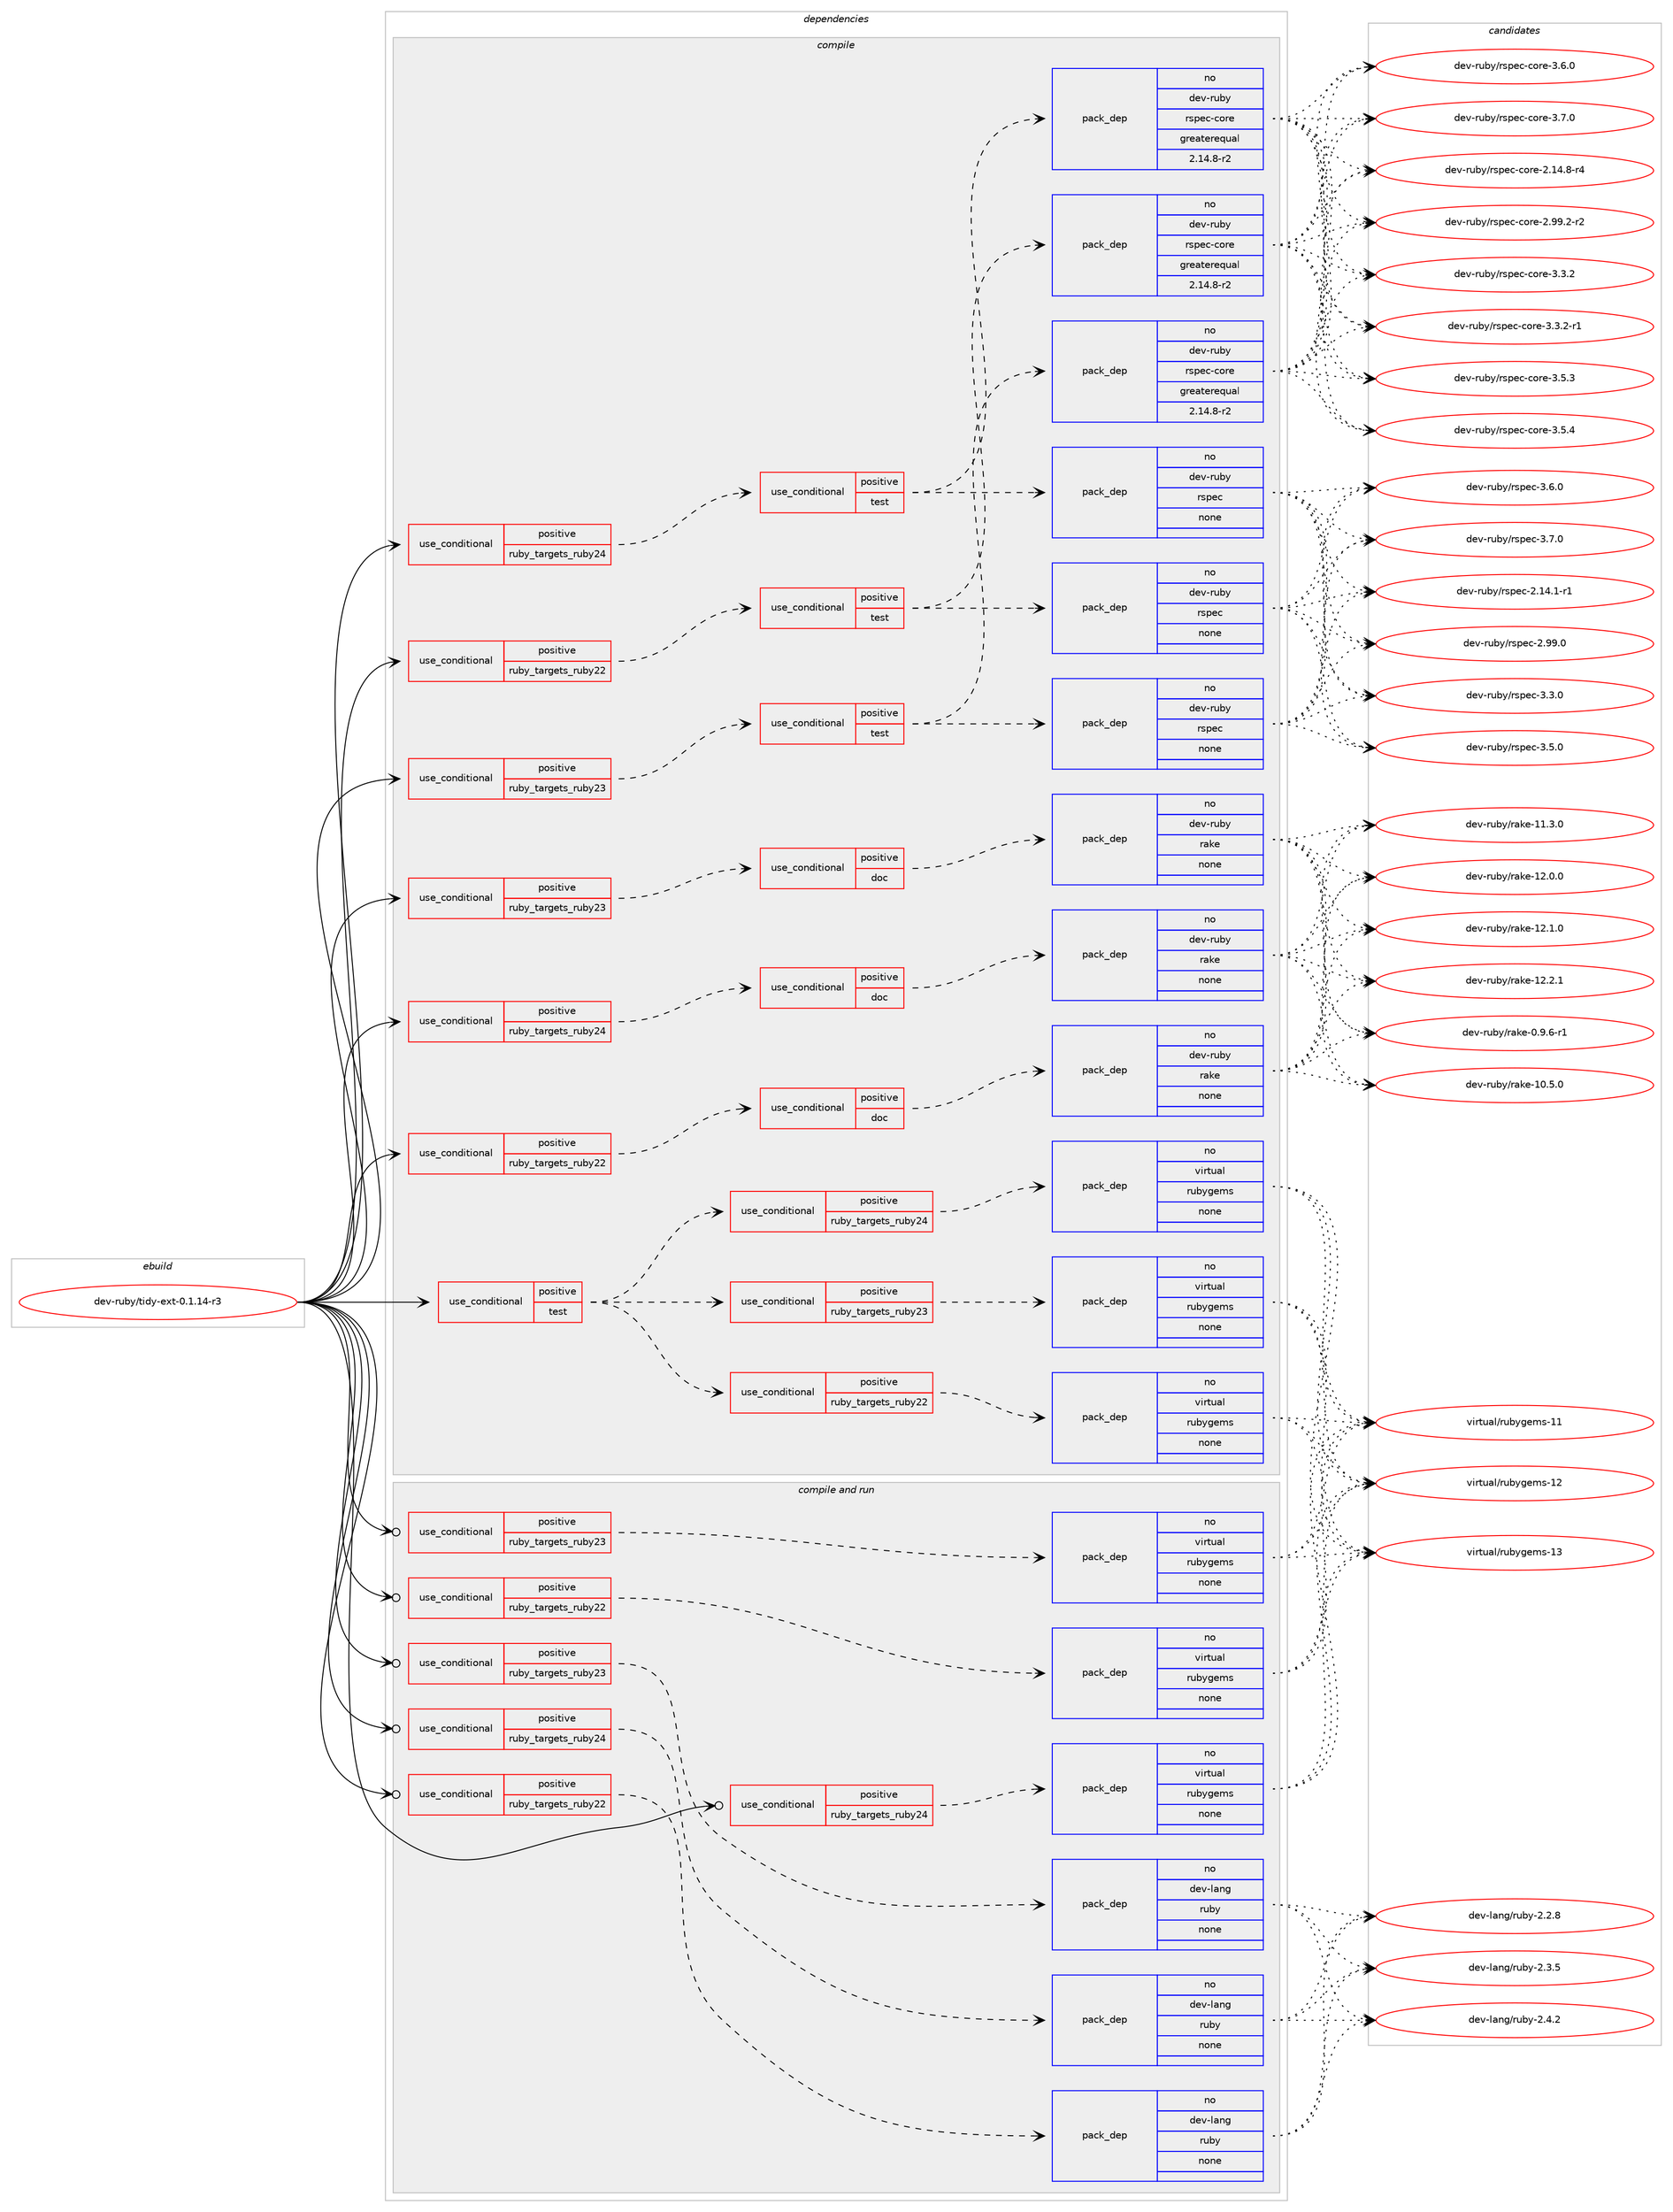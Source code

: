 digraph prolog {

# *************
# Graph options
# *************

newrank=true;
concentrate=true;
compound=true;
graph [rankdir=LR,fontname=Helvetica,fontsize=10,ranksep=1.5];#, ranksep=2.5, nodesep=0.2];
edge  [arrowhead=vee];
node  [fontname=Helvetica,fontsize=10];

# **********
# The ebuild
# **********

subgraph cluster_leftcol {
color=gray;
rank=same;
label=<<i>ebuild</i>>;
id [label="dev-ruby/tidy-ext-0.1.14-r3", color=red, width=4, href="../dev-ruby/tidy-ext-0.1.14-r3.svg"];
}

# ****************
# The dependencies
# ****************

subgraph cluster_midcol {
color=gray;
label=<<i>dependencies</i>>;
subgraph cluster_compile {
fillcolor="#eeeeee";
style=filled;
label=<<i>compile</i>>;
subgraph cond75005 {
dependency274707 [label=<<TABLE BORDER="0" CELLBORDER="1" CELLSPACING="0" CELLPADDING="4"><TR><TD ROWSPAN="3" CELLPADDING="10">use_conditional</TD></TR><TR><TD>positive</TD></TR><TR><TD>ruby_targets_ruby22</TD></TR></TABLE>>, shape=none, color=red];
subgraph cond75006 {
dependency274708 [label=<<TABLE BORDER="0" CELLBORDER="1" CELLSPACING="0" CELLPADDING="4"><TR><TD ROWSPAN="3" CELLPADDING="10">use_conditional</TD></TR><TR><TD>positive</TD></TR><TR><TD>doc</TD></TR></TABLE>>, shape=none, color=red];
subgraph pack195586 {
dependency274709 [label=<<TABLE BORDER="0" CELLBORDER="1" CELLSPACING="0" CELLPADDING="4" WIDTH="220"><TR><TD ROWSPAN="6" CELLPADDING="30">pack_dep</TD></TR><TR><TD WIDTH="110">no</TD></TR><TR><TD>dev-ruby</TD></TR><TR><TD>rake</TD></TR><TR><TD>none</TD></TR><TR><TD></TD></TR></TABLE>>, shape=none, color=blue];
}
dependency274708:e -> dependency274709:w [weight=20,style="dashed",arrowhead="vee"];
}
dependency274707:e -> dependency274708:w [weight=20,style="dashed",arrowhead="vee"];
}
id:e -> dependency274707:w [weight=20,style="solid",arrowhead="vee"];
subgraph cond75007 {
dependency274710 [label=<<TABLE BORDER="0" CELLBORDER="1" CELLSPACING="0" CELLPADDING="4"><TR><TD ROWSPAN="3" CELLPADDING="10">use_conditional</TD></TR><TR><TD>positive</TD></TR><TR><TD>ruby_targets_ruby22</TD></TR></TABLE>>, shape=none, color=red];
subgraph cond75008 {
dependency274711 [label=<<TABLE BORDER="0" CELLBORDER="1" CELLSPACING="0" CELLPADDING="4"><TR><TD ROWSPAN="3" CELLPADDING="10">use_conditional</TD></TR><TR><TD>positive</TD></TR><TR><TD>test</TD></TR></TABLE>>, shape=none, color=red];
subgraph pack195587 {
dependency274712 [label=<<TABLE BORDER="0" CELLBORDER="1" CELLSPACING="0" CELLPADDING="4" WIDTH="220"><TR><TD ROWSPAN="6" CELLPADDING="30">pack_dep</TD></TR><TR><TD WIDTH="110">no</TD></TR><TR><TD>dev-ruby</TD></TR><TR><TD>rspec</TD></TR><TR><TD>none</TD></TR><TR><TD></TD></TR></TABLE>>, shape=none, color=blue];
}
dependency274711:e -> dependency274712:w [weight=20,style="dashed",arrowhead="vee"];
subgraph pack195588 {
dependency274713 [label=<<TABLE BORDER="0" CELLBORDER="1" CELLSPACING="0" CELLPADDING="4" WIDTH="220"><TR><TD ROWSPAN="6" CELLPADDING="30">pack_dep</TD></TR><TR><TD WIDTH="110">no</TD></TR><TR><TD>dev-ruby</TD></TR><TR><TD>rspec-core</TD></TR><TR><TD>greaterequal</TD></TR><TR><TD>2.14.8-r2</TD></TR></TABLE>>, shape=none, color=blue];
}
dependency274711:e -> dependency274713:w [weight=20,style="dashed",arrowhead="vee"];
}
dependency274710:e -> dependency274711:w [weight=20,style="dashed",arrowhead="vee"];
}
id:e -> dependency274710:w [weight=20,style="solid",arrowhead="vee"];
subgraph cond75009 {
dependency274714 [label=<<TABLE BORDER="0" CELLBORDER="1" CELLSPACING="0" CELLPADDING="4"><TR><TD ROWSPAN="3" CELLPADDING="10">use_conditional</TD></TR><TR><TD>positive</TD></TR><TR><TD>ruby_targets_ruby23</TD></TR></TABLE>>, shape=none, color=red];
subgraph cond75010 {
dependency274715 [label=<<TABLE BORDER="0" CELLBORDER="1" CELLSPACING="0" CELLPADDING="4"><TR><TD ROWSPAN="3" CELLPADDING="10">use_conditional</TD></TR><TR><TD>positive</TD></TR><TR><TD>doc</TD></TR></TABLE>>, shape=none, color=red];
subgraph pack195589 {
dependency274716 [label=<<TABLE BORDER="0" CELLBORDER="1" CELLSPACING="0" CELLPADDING="4" WIDTH="220"><TR><TD ROWSPAN="6" CELLPADDING="30">pack_dep</TD></TR><TR><TD WIDTH="110">no</TD></TR><TR><TD>dev-ruby</TD></TR><TR><TD>rake</TD></TR><TR><TD>none</TD></TR><TR><TD></TD></TR></TABLE>>, shape=none, color=blue];
}
dependency274715:e -> dependency274716:w [weight=20,style="dashed",arrowhead="vee"];
}
dependency274714:e -> dependency274715:w [weight=20,style="dashed",arrowhead="vee"];
}
id:e -> dependency274714:w [weight=20,style="solid",arrowhead="vee"];
subgraph cond75011 {
dependency274717 [label=<<TABLE BORDER="0" CELLBORDER="1" CELLSPACING="0" CELLPADDING="4"><TR><TD ROWSPAN="3" CELLPADDING="10">use_conditional</TD></TR><TR><TD>positive</TD></TR><TR><TD>ruby_targets_ruby23</TD></TR></TABLE>>, shape=none, color=red];
subgraph cond75012 {
dependency274718 [label=<<TABLE BORDER="0" CELLBORDER="1" CELLSPACING="0" CELLPADDING="4"><TR><TD ROWSPAN="3" CELLPADDING="10">use_conditional</TD></TR><TR><TD>positive</TD></TR><TR><TD>test</TD></TR></TABLE>>, shape=none, color=red];
subgraph pack195590 {
dependency274719 [label=<<TABLE BORDER="0" CELLBORDER="1" CELLSPACING="0" CELLPADDING="4" WIDTH="220"><TR><TD ROWSPAN="6" CELLPADDING="30">pack_dep</TD></TR><TR><TD WIDTH="110">no</TD></TR><TR><TD>dev-ruby</TD></TR><TR><TD>rspec</TD></TR><TR><TD>none</TD></TR><TR><TD></TD></TR></TABLE>>, shape=none, color=blue];
}
dependency274718:e -> dependency274719:w [weight=20,style="dashed",arrowhead="vee"];
subgraph pack195591 {
dependency274720 [label=<<TABLE BORDER="0" CELLBORDER="1" CELLSPACING="0" CELLPADDING="4" WIDTH="220"><TR><TD ROWSPAN="6" CELLPADDING="30">pack_dep</TD></TR><TR><TD WIDTH="110">no</TD></TR><TR><TD>dev-ruby</TD></TR><TR><TD>rspec-core</TD></TR><TR><TD>greaterequal</TD></TR><TR><TD>2.14.8-r2</TD></TR></TABLE>>, shape=none, color=blue];
}
dependency274718:e -> dependency274720:w [weight=20,style="dashed",arrowhead="vee"];
}
dependency274717:e -> dependency274718:w [weight=20,style="dashed",arrowhead="vee"];
}
id:e -> dependency274717:w [weight=20,style="solid",arrowhead="vee"];
subgraph cond75013 {
dependency274721 [label=<<TABLE BORDER="0" CELLBORDER="1" CELLSPACING="0" CELLPADDING="4"><TR><TD ROWSPAN="3" CELLPADDING="10">use_conditional</TD></TR><TR><TD>positive</TD></TR><TR><TD>ruby_targets_ruby24</TD></TR></TABLE>>, shape=none, color=red];
subgraph cond75014 {
dependency274722 [label=<<TABLE BORDER="0" CELLBORDER="1" CELLSPACING="0" CELLPADDING="4"><TR><TD ROWSPAN="3" CELLPADDING="10">use_conditional</TD></TR><TR><TD>positive</TD></TR><TR><TD>doc</TD></TR></TABLE>>, shape=none, color=red];
subgraph pack195592 {
dependency274723 [label=<<TABLE BORDER="0" CELLBORDER="1" CELLSPACING="0" CELLPADDING="4" WIDTH="220"><TR><TD ROWSPAN="6" CELLPADDING="30">pack_dep</TD></TR><TR><TD WIDTH="110">no</TD></TR><TR><TD>dev-ruby</TD></TR><TR><TD>rake</TD></TR><TR><TD>none</TD></TR><TR><TD></TD></TR></TABLE>>, shape=none, color=blue];
}
dependency274722:e -> dependency274723:w [weight=20,style="dashed",arrowhead="vee"];
}
dependency274721:e -> dependency274722:w [weight=20,style="dashed",arrowhead="vee"];
}
id:e -> dependency274721:w [weight=20,style="solid",arrowhead="vee"];
subgraph cond75015 {
dependency274724 [label=<<TABLE BORDER="0" CELLBORDER="1" CELLSPACING="0" CELLPADDING="4"><TR><TD ROWSPAN="3" CELLPADDING="10">use_conditional</TD></TR><TR><TD>positive</TD></TR><TR><TD>ruby_targets_ruby24</TD></TR></TABLE>>, shape=none, color=red];
subgraph cond75016 {
dependency274725 [label=<<TABLE BORDER="0" CELLBORDER="1" CELLSPACING="0" CELLPADDING="4"><TR><TD ROWSPAN="3" CELLPADDING="10">use_conditional</TD></TR><TR><TD>positive</TD></TR><TR><TD>test</TD></TR></TABLE>>, shape=none, color=red];
subgraph pack195593 {
dependency274726 [label=<<TABLE BORDER="0" CELLBORDER="1" CELLSPACING="0" CELLPADDING="4" WIDTH="220"><TR><TD ROWSPAN="6" CELLPADDING="30">pack_dep</TD></TR><TR><TD WIDTH="110">no</TD></TR><TR><TD>dev-ruby</TD></TR><TR><TD>rspec</TD></TR><TR><TD>none</TD></TR><TR><TD></TD></TR></TABLE>>, shape=none, color=blue];
}
dependency274725:e -> dependency274726:w [weight=20,style="dashed",arrowhead="vee"];
subgraph pack195594 {
dependency274727 [label=<<TABLE BORDER="0" CELLBORDER="1" CELLSPACING="0" CELLPADDING="4" WIDTH="220"><TR><TD ROWSPAN="6" CELLPADDING="30">pack_dep</TD></TR><TR><TD WIDTH="110">no</TD></TR><TR><TD>dev-ruby</TD></TR><TR><TD>rspec-core</TD></TR><TR><TD>greaterequal</TD></TR><TR><TD>2.14.8-r2</TD></TR></TABLE>>, shape=none, color=blue];
}
dependency274725:e -> dependency274727:w [weight=20,style="dashed",arrowhead="vee"];
}
dependency274724:e -> dependency274725:w [weight=20,style="dashed",arrowhead="vee"];
}
id:e -> dependency274724:w [weight=20,style="solid",arrowhead="vee"];
subgraph cond75017 {
dependency274728 [label=<<TABLE BORDER="0" CELLBORDER="1" CELLSPACING="0" CELLPADDING="4"><TR><TD ROWSPAN="3" CELLPADDING="10">use_conditional</TD></TR><TR><TD>positive</TD></TR><TR><TD>test</TD></TR></TABLE>>, shape=none, color=red];
subgraph cond75018 {
dependency274729 [label=<<TABLE BORDER="0" CELLBORDER="1" CELLSPACING="0" CELLPADDING="4"><TR><TD ROWSPAN="3" CELLPADDING="10">use_conditional</TD></TR><TR><TD>positive</TD></TR><TR><TD>ruby_targets_ruby22</TD></TR></TABLE>>, shape=none, color=red];
subgraph pack195595 {
dependency274730 [label=<<TABLE BORDER="0" CELLBORDER="1" CELLSPACING="0" CELLPADDING="4" WIDTH="220"><TR><TD ROWSPAN="6" CELLPADDING="30">pack_dep</TD></TR><TR><TD WIDTH="110">no</TD></TR><TR><TD>virtual</TD></TR><TR><TD>rubygems</TD></TR><TR><TD>none</TD></TR><TR><TD></TD></TR></TABLE>>, shape=none, color=blue];
}
dependency274729:e -> dependency274730:w [weight=20,style="dashed",arrowhead="vee"];
}
dependency274728:e -> dependency274729:w [weight=20,style="dashed",arrowhead="vee"];
subgraph cond75019 {
dependency274731 [label=<<TABLE BORDER="0" CELLBORDER="1" CELLSPACING="0" CELLPADDING="4"><TR><TD ROWSPAN="3" CELLPADDING="10">use_conditional</TD></TR><TR><TD>positive</TD></TR><TR><TD>ruby_targets_ruby23</TD></TR></TABLE>>, shape=none, color=red];
subgraph pack195596 {
dependency274732 [label=<<TABLE BORDER="0" CELLBORDER="1" CELLSPACING="0" CELLPADDING="4" WIDTH="220"><TR><TD ROWSPAN="6" CELLPADDING="30">pack_dep</TD></TR><TR><TD WIDTH="110">no</TD></TR><TR><TD>virtual</TD></TR><TR><TD>rubygems</TD></TR><TR><TD>none</TD></TR><TR><TD></TD></TR></TABLE>>, shape=none, color=blue];
}
dependency274731:e -> dependency274732:w [weight=20,style="dashed",arrowhead="vee"];
}
dependency274728:e -> dependency274731:w [weight=20,style="dashed",arrowhead="vee"];
subgraph cond75020 {
dependency274733 [label=<<TABLE BORDER="0" CELLBORDER="1" CELLSPACING="0" CELLPADDING="4"><TR><TD ROWSPAN="3" CELLPADDING="10">use_conditional</TD></TR><TR><TD>positive</TD></TR><TR><TD>ruby_targets_ruby24</TD></TR></TABLE>>, shape=none, color=red];
subgraph pack195597 {
dependency274734 [label=<<TABLE BORDER="0" CELLBORDER="1" CELLSPACING="0" CELLPADDING="4" WIDTH="220"><TR><TD ROWSPAN="6" CELLPADDING="30">pack_dep</TD></TR><TR><TD WIDTH="110">no</TD></TR><TR><TD>virtual</TD></TR><TR><TD>rubygems</TD></TR><TR><TD>none</TD></TR><TR><TD></TD></TR></TABLE>>, shape=none, color=blue];
}
dependency274733:e -> dependency274734:w [weight=20,style="dashed",arrowhead="vee"];
}
dependency274728:e -> dependency274733:w [weight=20,style="dashed",arrowhead="vee"];
}
id:e -> dependency274728:w [weight=20,style="solid",arrowhead="vee"];
}
subgraph cluster_compileandrun {
fillcolor="#eeeeee";
style=filled;
label=<<i>compile and run</i>>;
subgraph cond75021 {
dependency274735 [label=<<TABLE BORDER="0" CELLBORDER="1" CELLSPACING="0" CELLPADDING="4"><TR><TD ROWSPAN="3" CELLPADDING="10">use_conditional</TD></TR><TR><TD>positive</TD></TR><TR><TD>ruby_targets_ruby22</TD></TR></TABLE>>, shape=none, color=red];
subgraph pack195598 {
dependency274736 [label=<<TABLE BORDER="0" CELLBORDER="1" CELLSPACING="0" CELLPADDING="4" WIDTH="220"><TR><TD ROWSPAN="6" CELLPADDING="30">pack_dep</TD></TR><TR><TD WIDTH="110">no</TD></TR><TR><TD>dev-lang</TD></TR><TR><TD>ruby</TD></TR><TR><TD>none</TD></TR><TR><TD></TD></TR></TABLE>>, shape=none, color=blue];
}
dependency274735:e -> dependency274736:w [weight=20,style="dashed",arrowhead="vee"];
}
id:e -> dependency274735:w [weight=20,style="solid",arrowhead="odotvee"];
subgraph cond75022 {
dependency274737 [label=<<TABLE BORDER="0" CELLBORDER="1" CELLSPACING="0" CELLPADDING="4"><TR><TD ROWSPAN="3" CELLPADDING="10">use_conditional</TD></TR><TR><TD>positive</TD></TR><TR><TD>ruby_targets_ruby22</TD></TR></TABLE>>, shape=none, color=red];
subgraph pack195599 {
dependency274738 [label=<<TABLE BORDER="0" CELLBORDER="1" CELLSPACING="0" CELLPADDING="4" WIDTH="220"><TR><TD ROWSPAN="6" CELLPADDING="30">pack_dep</TD></TR><TR><TD WIDTH="110">no</TD></TR><TR><TD>virtual</TD></TR><TR><TD>rubygems</TD></TR><TR><TD>none</TD></TR><TR><TD></TD></TR></TABLE>>, shape=none, color=blue];
}
dependency274737:e -> dependency274738:w [weight=20,style="dashed",arrowhead="vee"];
}
id:e -> dependency274737:w [weight=20,style="solid",arrowhead="odotvee"];
subgraph cond75023 {
dependency274739 [label=<<TABLE BORDER="0" CELLBORDER="1" CELLSPACING="0" CELLPADDING="4"><TR><TD ROWSPAN="3" CELLPADDING="10">use_conditional</TD></TR><TR><TD>positive</TD></TR><TR><TD>ruby_targets_ruby23</TD></TR></TABLE>>, shape=none, color=red];
subgraph pack195600 {
dependency274740 [label=<<TABLE BORDER="0" CELLBORDER="1" CELLSPACING="0" CELLPADDING="4" WIDTH="220"><TR><TD ROWSPAN="6" CELLPADDING="30">pack_dep</TD></TR><TR><TD WIDTH="110">no</TD></TR><TR><TD>dev-lang</TD></TR><TR><TD>ruby</TD></TR><TR><TD>none</TD></TR><TR><TD></TD></TR></TABLE>>, shape=none, color=blue];
}
dependency274739:e -> dependency274740:w [weight=20,style="dashed",arrowhead="vee"];
}
id:e -> dependency274739:w [weight=20,style="solid",arrowhead="odotvee"];
subgraph cond75024 {
dependency274741 [label=<<TABLE BORDER="0" CELLBORDER="1" CELLSPACING="0" CELLPADDING="4"><TR><TD ROWSPAN="3" CELLPADDING="10">use_conditional</TD></TR><TR><TD>positive</TD></TR><TR><TD>ruby_targets_ruby23</TD></TR></TABLE>>, shape=none, color=red];
subgraph pack195601 {
dependency274742 [label=<<TABLE BORDER="0" CELLBORDER="1" CELLSPACING="0" CELLPADDING="4" WIDTH="220"><TR><TD ROWSPAN="6" CELLPADDING="30">pack_dep</TD></TR><TR><TD WIDTH="110">no</TD></TR><TR><TD>virtual</TD></TR><TR><TD>rubygems</TD></TR><TR><TD>none</TD></TR><TR><TD></TD></TR></TABLE>>, shape=none, color=blue];
}
dependency274741:e -> dependency274742:w [weight=20,style="dashed",arrowhead="vee"];
}
id:e -> dependency274741:w [weight=20,style="solid",arrowhead="odotvee"];
subgraph cond75025 {
dependency274743 [label=<<TABLE BORDER="0" CELLBORDER="1" CELLSPACING="0" CELLPADDING="4"><TR><TD ROWSPAN="3" CELLPADDING="10">use_conditional</TD></TR><TR><TD>positive</TD></TR><TR><TD>ruby_targets_ruby24</TD></TR></TABLE>>, shape=none, color=red];
subgraph pack195602 {
dependency274744 [label=<<TABLE BORDER="0" CELLBORDER="1" CELLSPACING="0" CELLPADDING="4" WIDTH="220"><TR><TD ROWSPAN="6" CELLPADDING="30">pack_dep</TD></TR><TR><TD WIDTH="110">no</TD></TR><TR><TD>dev-lang</TD></TR><TR><TD>ruby</TD></TR><TR><TD>none</TD></TR><TR><TD></TD></TR></TABLE>>, shape=none, color=blue];
}
dependency274743:e -> dependency274744:w [weight=20,style="dashed",arrowhead="vee"];
}
id:e -> dependency274743:w [weight=20,style="solid",arrowhead="odotvee"];
subgraph cond75026 {
dependency274745 [label=<<TABLE BORDER="0" CELLBORDER="1" CELLSPACING="0" CELLPADDING="4"><TR><TD ROWSPAN="3" CELLPADDING="10">use_conditional</TD></TR><TR><TD>positive</TD></TR><TR><TD>ruby_targets_ruby24</TD></TR></TABLE>>, shape=none, color=red];
subgraph pack195603 {
dependency274746 [label=<<TABLE BORDER="0" CELLBORDER="1" CELLSPACING="0" CELLPADDING="4" WIDTH="220"><TR><TD ROWSPAN="6" CELLPADDING="30">pack_dep</TD></TR><TR><TD WIDTH="110">no</TD></TR><TR><TD>virtual</TD></TR><TR><TD>rubygems</TD></TR><TR><TD>none</TD></TR><TR><TD></TD></TR></TABLE>>, shape=none, color=blue];
}
dependency274745:e -> dependency274746:w [weight=20,style="dashed",arrowhead="vee"];
}
id:e -> dependency274745:w [weight=20,style="solid",arrowhead="odotvee"];
}
subgraph cluster_run {
fillcolor="#eeeeee";
style=filled;
label=<<i>run</i>>;
}
}

# **************
# The candidates
# **************

subgraph cluster_choices {
rank=same;
color=gray;
label=<<i>candidates</i>>;

subgraph choice195586 {
color=black;
nodesep=1;
choice100101118451141179812147114971071014548465746544511449 [label="dev-ruby/rake-0.9.6-r1", color=red, width=4,href="../dev-ruby/rake-0.9.6-r1.svg"];
choice1001011184511411798121471149710710145494846534648 [label="dev-ruby/rake-10.5.0", color=red, width=4,href="../dev-ruby/rake-10.5.0.svg"];
choice1001011184511411798121471149710710145494946514648 [label="dev-ruby/rake-11.3.0", color=red, width=4,href="../dev-ruby/rake-11.3.0.svg"];
choice1001011184511411798121471149710710145495046484648 [label="dev-ruby/rake-12.0.0", color=red, width=4,href="../dev-ruby/rake-12.0.0.svg"];
choice1001011184511411798121471149710710145495046494648 [label="dev-ruby/rake-12.1.0", color=red, width=4,href="../dev-ruby/rake-12.1.0.svg"];
choice1001011184511411798121471149710710145495046504649 [label="dev-ruby/rake-12.2.1", color=red, width=4,href="../dev-ruby/rake-12.2.1.svg"];
dependency274709:e -> choice100101118451141179812147114971071014548465746544511449:w [style=dotted,weight="100"];
dependency274709:e -> choice1001011184511411798121471149710710145494846534648:w [style=dotted,weight="100"];
dependency274709:e -> choice1001011184511411798121471149710710145494946514648:w [style=dotted,weight="100"];
dependency274709:e -> choice1001011184511411798121471149710710145495046484648:w [style=dotted,weight="100"];
dependency274709:e -> choice1001011184511411798121471149710710145495046494648:w [style=dotted,weight="100"];
dependency274709:e -> choice1001011184511411798121471149710710145495046504649:w [style=dotted,weight="100"];
}
subgraph choice195587 {
color=black;
nodesep=1;
choice10010111845114117981214711411511210199455046495246494511449 [label="dev-ruby/rspec-2.14.1-r1", color=red, width=4,href="../dev-ruby/rspec-2.14.1-r1.svg"];
choice1001011184511411798121471141151121019945504657574648 [label="dev-ruby/rspec-2.99.0", color=red, width=4,href="../dev-ruby/rspec-2.99.0.svg"];
choice10010111845114117981214711411511210199455146514648 [label="dev-ruby/rspec-3.3.0", color=red, width=4,href="../dev-ruby/rspec-3.3.0.svg"];
choice10010111845114117981214711411511210199455146534648 [label="dev-ruby/rspec-3.5.0", color=red, width=4,href="../dev-ruby/rspec-3.5.0.svg"];
choice10010111845114117981214711411511210199455146544648 [label="dev-ruby/rspec-3.6.0", color=red, width=4,href="../dev-ruby/rspec-3.6.0.svg"];
choice10010111845114117981214711411511210199455146554648 [label="dev-ruby/rspec-3.7.0", color=red, width=4,href="../dev-ruby/rspec-3.7.0.svg"];
dependency274712:e -> choice10010111845114117981214711411511210199455046495246494511449:w [style=dotted,weight="100"];
dependency274712:e -> choice1001011184511411798121471141151121019945504657574648:w [style=dotted,weight="100"];
dependency274712:e -> choice10010111845114117981214711411511210199455146514648:w [style=dotted,weight="100"];
dependency274712:e -> choice10010111845114117981214711411511210199455146534648:w [style=dotted,weight="100"];
dependency274712:e -> choice10010111845114117981214711411511210199455146544648:w [style=dotted,weight="100"];
dependency274712:e -> choice10010111845114117981214711411511210199455146554648:w [style=dotted,weight="100"];
}
subgraph choice195588 {
color=black;
nodesep=1;
choice100101118451141179812147114115112101994599111114101455046495246564511452 [label="dev-ruby/rspec-core-2.14.8-r4", color=red, width=4,href="../dev-ruby/rspec-core-2.14.8-r4.svg"];
choice100101118451141179812147114115112101994599111114101455046575746504511450 [label="dev-ruby/rspec-core-2.99.2-r2", color=red, width=4,href="../dev-ruby/rspec-core-2.99.2-r2.svg"];
choice100101118451141179812147114115112101994599111114101455146514650 [label="dev-ruby/rspec-core-3.3.2", color=red, width=4,href="../dev-ruby/rspec-core-3.3.2.svg"];
choice1001011184511411798121471141151121019945991111141014551465146504511449 [label="dev-ruby/rspec-core-3.3.2-r1", color=red, width=4,href="../dev-ruby/rspec-core-3.3.2-r1.svg"];
choice100101118451141179812147114115112101994599111114101455146534651 [label="dev-ruby/rspec-core-3.5.3", color=red, width=4,href="../dev-ruby/rspec-core-3.5.3.svg"];
choice100101118451141179812147114115112101994599111114101455146534652 [label="dev-ruby/rspec-core-3.5.4", color=red, width=4,href="../dev-ruby/rspec-core-3.5.4.svg"];
choice100101118451141179812147114115112101994599111114101455146544648 [label="dev-ruby/rspec-core-3.6.0", color=red, width=4,href="../dev-ruby/rspec-core-3.6.0.svg"];
choice100101118451141179812147114115112101994599111114101455146554648 [label="dev-ruby/rspec-core-3.7.0", color=red, width=4,href="../dev-ruby/rspec-core-3.7.0.svg"];
dependency274713:e -> choice100101118451141179812147114115112101994599111114101455046495246564511452:w [style=dotted,weight="100"];
dependency274713:e -> choice100101118451141179812147114115112101994599111114101455046575746504511450:w [style=dotted,weight="100"];
dependency274713:e -> choice100101118451141179812147114115112101994599111114101455146514650:w [style=dotted,weight="100"];
dependency274713:e -> choice1001011184511411798121471141151121019945991111141014551465146504511449:w [style=dotted,weight="100"];
dependency274713:e -> choice100101118451141179812147114115112101994599111114101455146534651:w [style=dotted,weight="100"];
dependency274713:e -> choice100101118451141179812147114115112101994599111114101455146534652:w [style=dotted,weight="100"];
dependency274713:e -> choice100101118451141179812147114115112101994599111114101455146544648:w [style=dotted,weight="100"];
dependency274713:e -> choice100101118451141179812147114115112101994599111114101455146554648:w [style=dotted,weight="100"];
}
subgraph choice195589 {
color=black;
nodesep=1;
choice100101118451141179812147114971071014548465746544511449 [label="dev-ruby/rake-0.9.6-r1", color=red, width=4,href="../dev-ruby/rake-0.9.6-r1.svg"];
choice1001011184511411798121471149710710145494846534648 [label="dev-ruby/rake-10.5.0", color=red, width=4,href="../dev-ruby/rake-10.5.0.svg"];
choice1001011184511411798121471149710710145494946514648 [label="dev-ruby/rake-11.3.0", color=red, width=4,href="../dev-ruby/rake-11.3.0.svg"];
choice1001011184511411798121471149710710145495046484648 [label="dev-ruby/rake-12.0.0", color=red, width=4,href="../dev-ruby/rake-12.0.0.svg"];
choice1001011184511411798121471149710710145495046494648 [label="dev-ruby/rake-12.1.0", color=red, width=4,href="../dev-ruby/rake-12.1.0.svg"];
choice1001011184511411798121471149710710145495046504649 [label="dev-ruby/rake-12.2.1", color=red, width=4,href="../dev-ruby/rake-12.2.1.svg"];
dependency274716:e -> choice100101118451141179812147114971071014548465746544511449:w [style=dotted,weight="100"];
dependency274716:e -> choice1001011184511411798121471149710710145494846534648:w [style=dotted,weight="100"];
dependency274716:e -> choice1001011184511411798121471149710710145494946514648:w [style=dotted,weight="100"];
dependency274716:e -> choice1001011184511411798121471149710710145495046484648:w [style=dotted,weight="100"];
dependency274716:e -> choice1001011184511411798121471149710710145495046494648:w [style=dotted,weight="100"];
dependency274716:e -> choice1001011184511411798121471149710710145495046504649:w [style=dotted,weight="100"];
}
subgraph choice195590 {
color=black;
nodesep=1;
choice10010111845114117981214711411511210199455046495246494511449 [label="dev-ruby/rspec-2.14.1-r1", color=red, width=4,href="../dev-ruby/rspec-2.14.1-r1.svg"];
choice1001011184511411798121471141151121019945504657574648 [label="dev-ruby/rspec-2.99.0", color=red, width=4,href="../dev-ruby/rspec-2.99.0.svg"];
choice10010111845114117981214711411511210199455146514648 [label="dev-ruby/rspec-3.3.0", color=red, width=4,href="../dev-ruby/rspec-3.3.0.svg"];
choice10010111845114117981214711411511210199455146534648 [label="dev-ruby/rspec-3.5.0", color=red, width=4,href="../dev-ruby/rspec-3.5.0.svg"];
choice10010111845114117981214711411511210199455146544648 [label="dev-ruby/rspec-3.6.0", color=red, width=4,href="../dev-ruby/rspec-3.6.0.svg"];
choice10010111845114117981214711411511210199455146554648 [label="dev-ruby/rspec-3.7.0", color=red, width=4,href="../dev-ruby/rspec-3.7.0.svg"];
dependency274719:e -> choice10010111845114117981214711411511210199455046495246494511449:w [style=dotted,weight="100"];
dependency274719:e -> choice1001011184511411798121471141151121019945504657574648:w [style=dotted,weight="100"];
dependency274719:e -> choice10010111845114117981214711411511210199455146514648:w [style=dotted,weight="100"];
dependency274719:e -> choice10010111845114117981214711411511210199455146534648:w [style=dotted,weight="100"];
dependency274719:e -> choice10010111845114117981214711411511210199455146544648:w [style=dotted,weight="100"];
dependency274719:e -> choice10010111845114117981214711411511210199455146554648:w [style=dotted,weight="100"];
}
subgraph choice195591 {
color=black;
nodesep=1;
choice100101118451141179812147114115112101994599111114101455046495246564511452 [label="dev-ruby/rspec-core-2.14.8-r4", color=red, width=4,href="../dev-ruby/rspec-core-2.14.8-r4.svg"];
choice100101118451141179812147114115112101994599111114101455046575746504511450 [label="dev-ruby/rspec-core-2.99.2-r2", color=red, width=4,href="../dev-ruby/rspec-core-2.99.2-r2.svg"];
choice100101118451141179812147114115112101994599111114101455146514650 [label="dev-ruby/rspec-core-3.3.2", color=red, width=4,href="../dev-ruby/rspec-core-3.3.2.svg"];
choice1001011184511411798121471141151121019945991111141014551465146504511449 [label="dev-ruby/rspec-core-3.3.2-r1", color=red, width=4,href="../dev-ruby/rspec-core-3.3.2-r1.svg"];
choice100101118451141179812147114115112101994599111114101455146534651 [label="dev-ruby/rspec-core-3.5.3", color=red, width=4,href="../dev-ruby/rspec-core-3.5.3.svg"];
choice100101118451141179812147114115112101994599111114101455146534652 [label="dev-ruby/rspec-core-3.5.4", color=red, width=4,href="../dev-ruby/rspec-core-3.5.4.svg"];
choice100101118451141179812147114115112101994599111114101455146544648 [label="dev-ruby/rspec-core-3.6.0", color=red, width=4,href="../dev-ruby/rspec-core-3.6.0.svg"];
choice100101118451141179812147114115112101994599111114101455146554648 [label="dev-ruby/rspec-core-3.7.0", color=red, width=4,href="../dev-ruby/rspec-core-3.7.0.svg"];
dependency274720:e -> choice100101118451141179812147114115112101994599111114101455046495246564511452:w [style=dotted,weight="100"];
dependency274720:e -> choice100101118451141179812147114115112101994599111114101455046575746504511450:w [style=dotted,weight="100"];
dependency274720:e -> choice100101118451141179812147114115112101994599111114101455146514650:w [style=dotted,weight="100"];
dependency274720:e -> choice1001011184511411798121471141151121019945991111141014551465146504511449:w [style=dotted,weight="100"];
dependency274720:e -> choice100101118451141179812147114115112101994599111114101455146534651:w [style=dotted,weight="100"];
dependency274720:e -> choice100101118451141179812147114115112101994599111114101455146534652:w [style=dotted,weight="100"];
dependency274720:e -> choice100101118451141179812147114115112101994599111114101455146544648:w [style=dotted,weight="100"];
dependency274720:e -> choice100101118451141179812147114115112101994599111114101455146554648:w [style=dotted,weight="100"];
}
subgraph choice195592 {
color=black;
nodesep=1;
choice100101118451141179812147114971071014548465746544511449 [label="dev-ruby/rake-0.9.6-r1", color=red, width=4,href="../dev-ruby/rake-0.9.6-r1.svg"];
choice1001011184511411798121471149710710145494846534648 [label="dev-ruby/rake-10.5.0", color=red, width=4,href="../dev-ruby/rake-10.5.0.svg"];
choice1001011184511411798121471149710710145494946514648 [label="dev-ruby/rake-11.3.0", color=red, width=4,href="../dev-ruby/rake-11.3.0.svg"];
choice1001011184511411798121471149710710145495046484648 [label="dev-ruby/rake-12.0.0", color=red, width=4,href="../dev-ruby/rake-12.0.0.svg"];
choice1001011184511411798121471149710710145495046494648 [label="dev-ruby/rake-12.1.0", color=red, width=4,href="../dev-ruby/rake-12.1.0.svg"];
choice1001011184511411798121471149710710145495046504649 [label="dev-ruby/rake-12.2.1", color=red, width=4,href="../dev-ruby/rake-12.2.1.svg"];
dependency274723:e -> choice100101118451141179812147114971071014548465746544511449:w [style=dotted,weight="100"];
dependency274723:e -> choice1001011184511411798121471149710710145494846534648:w [style=dotted,weight="100"];
dependency274723:e -> choice1001011184511411798121471149710710145494946514648:w [style=dotted,weight="100"];
dependency274723:e -> choice1001011184511411798121471149710710145495046484648:w [style=dotted,weight="100"];
dependency274723:e -> choice1001011184511411798121471149710710145495046494648:w [style=dotted,weight="100"];
dependency274723:e -> choice1001011184511411798121471149710710145495046504649:w [style=dotted,weight="100"];
}
subgraph choice195593 {
color=black;
nodesep=1;
choice10010111845114117981214711411511210199455046495246494511449 [label="dev-ruby/rspec-2.14.1-r1", color=red, width=4,href="../dev-ruby/rspec-2.14.1-r1.svg"];
choice1001011184511411798121471141151121019945504657574648 [label="dev-ruby/rspec-2.99.0", color=red, width=4,href="../dev-ruby/rspec-2.99.0.svg"];
choice10010111845114117981214711411511210199455146514648 [label="dev-ruby/rspec-3.3.0", color=red, width=4,href="../dev-ruby/rspec-3.3.0.svg"];
choice10010111845114117981214711411511210199455146534648 [label="dev-ruby/rspec-3.5.0", color=red, width=4,href="../dev-ruby/rspec-3.5.0.svg"];
choice10010111845114117981214711411511210199455146544648 [label="dev-ruby/rspec-3.6.0", color=red, width=4,href="../dev-ruby/rspec-3.6.0.svg"];
choice10010111845114117981214711411511210199455146554648 [label="dev-ruby/rspec-3.7.0", color=red, width=4,href="../dev-ruby/rspec-3.7.0.svg"];
dependency274726:e -> choice10010111845114117981214711411511210199455046495246494511449:w [style=dotted,weight="100"];
dependency274726:e -> choice1001011184511411798121471141151121019945504657574648:w [style=dotted,weight="100"];
dependency274726:e -> choice10010111845114117981214711411511210199455146514648:w [style=dotted,weight="100"];
dependency274726:e -> choice10010111845114117981214711411511210199455146534648:w [style=dotted,weight="100"];
dependency274726:e -> choice10010111845114117981214711411511210199455146544648:w [style=dotted,weight="100"];
dependency274726:e -> choice10010111845114117981214711411511210199455146554648:w [style=dotted,weight="100"];
}
subgraph choice195594 {
color=black;
nodesep=1;
choice100101118451141179812147114115112101994599111114101455046495246564511452 [label="dev-ruby/rspec-core-2.14.8-r4", color=red, width=4,href="../dev-ruby/rspec-core-2.14.8-r4.svg"];
choice100101118451141179812147114115112101994599111114101455046575746504511450 [label="dev-ruby/rspec-core-2.99.2-r2", color=red, width=4,href="../dev-ruby/rspec-core-2.99.2-r2.svg"];
choice100101118451141179812147114115112101994599111114101455146514650 [label="dev-ruby/rspec-core-3.3.2", color=red, width=4,href="../dev-ruby/rspec-core-3.3.2.svg"];
choice1001011184511411798121471141151121019945991111141014551465146504511449 [label="dev-ruby/rspec-core-3.3.2-r1", color=red, width=4,href="../dev-ruby/rspec-core-3.3.2-r1.svg"];
choice100101118451141179812147114115112101994599111114101455146534651 [label="dev-ruby/rspec-core-3.5.3", color=red, width=4,href="../dev-ruby/rspec-core-3.5.3.svg"];
choice100101118451141179812147114115112101994599111114101455146534652 [label="dev-ruby/rspec-core-3.5.4", color=red, width=4,href="../dev-ruby/rspec-core-3.5.4.svg"];
choice100101118451141179812147114115112101994599111114101455146544648 [label="dev-ruby/rspec-core-3.6.0", color=red, width=4,href="../dev-ruby/rspec-core-3.6.0.svg"];
choice100101118451141179812147114115112101994599111114101455146554648 [label="dev-ruby/rspec-core-3.7.0", color=red, width=4,href="../dev-ruby/rspec-core-3.7.0.svg"];
dependency274727:e -> choice100101118451141179812147114115112101994599111114101455046495246564511452:w [style=dotted,weight="100"];
dependency274727:e -> choice100101118451141179812147114115112101994599111114101455046575746504511450:w [style=dotted,weight="100"];
dependency274727:e -> choice100101118451141179812147114115112101994599111114101455146514650:w [style=dotted,weight="100"];
dependency274727:e -> choice1001011184511411798121471141151121019945991111141014551465146504511449:w [style=dotted,weight="100"];
dependency274727:e -> choice100101118451141179812147114115112101994599111114101455146534651:w [style=dotted,weight="100"];
dependency274727:e -> choice100101118451141179812147114115112101994599111114101455146534652:w [style=dotted,weight="100"];
dependency274727:e -> choice100101118451141179812147114115112101994599111114101455146544648:w [style=dotted,weight="100"];
dependency274727:e -> choice100101118451141179812147114115112101994599111114101455146554648:w [style=dotted,weight="100"];
}
subgraph choice195595 {
color=black;
nodesep=1;
choice118105114116117971084711411798121103101109115454949 [label="virtual/rubygems-11", color=red, width=4,href="../virtual/rubygems-11.svg"];
choice118105114116117971084711411798121103101109115454950 [label="virtual/rubygems-12", color=red, width=4,href="../virtual/rubygems-12.svg"];
choice118105114116117971084711411798121103101109115454951 [label="virtual/rubygems-13", color=red, width=4,href="../virtual/rubygems-13.svg"];
dependency274730:e -> choice118105114116117971084711411798121103101109115454949:w [style=dotted,weight="100"];
dependency274730:e -> choice118105114116117971084711411798121103101109115454950:w [style=dotted,weight="100"];
dependency274730:e -> choice118105114116117971084711411798121103101109115454951:w [style=dotted,weight="100"];
}
subgraph choice195596 {
color=black;
nodesep=1;
choice118105114116117971084711411798121103101109115454949 [label="virtual/rubygems-11", color=red, width=4,href="../virtual/rubygems-11.svg"];
choice118105114116117971084711411798121103101109115454950 [label="virtual/rubygems-12", color=red, width=4,href="../virtual/rubygems-12.svg"];
choice118105114116117971084711411798121103101109115454951 [label="virtual/rubygems-13", color=red, width=4,href="../virtual/rubygems-13.svg"];
dependency274732:e -> choice118105114116117971084711411798121103101109115454949:w [style=dotted,weight="100"];
dependency274732:e -> choice118105114116117971084711411798121103101109115454950:w [style=dotted,weight="100"];
dependency274732:e -> choice118105114116117971084711411798121103101109115454951:w [style=dotted,weight="100"];
}
subgraph choice195597 {
color=black;
nodesep=1;
choice118105114116117971084711411798121103101109115454949 [label="virtual/rubygems-11", color=red, width=4,href="../virtual/rubygems-11.svg"];
choice118105114116117971084711411798121103101109115454950 [label="virtual/rubygems-12", color=red, width=4,href="../virtual/rubygems-12.svg"];
choice118105114116117971084711411798121103101109115454951 [label="virtual/rubygems-13", color=red, width=4,href="../virtual/rubygems-13.svg"];
dependency274734:e -> choice118105114116117971084711411798121103101109115454949:w [style=dotted,weight="100"];
dependency274734:e -> choice118105114116117971084711411798121103101109115454950:w [style=dotted,weight="100"];
dependency274734:e -> choice118105114116117971084711411798121103101109115454951:w [style=dotted,weight="100"];
}
subgraph choice195598 {
color=black;
nodesep=1;
choice10010111845108971101034711411798121455046504656 [label="dev-lang/ruby-2.2.8", color=red, width=4,href="../dev-lang/ruby-2.2.8.svg"];
choice10010111845108971101034711411798121455046514653 [label="dev-lang/ruby-2.3.5", color=red, width=4,href="../dev-lang/ruby-2.3.5.svg"];
choice10010111845108971101034711411798121455046524650 [label="dev-lang/ruby-2.4.2", color=red, width=4,href="../dev-lang/ruby-2.4.2.svg"];
dependency274736:e -> choice10010111845108971101034711411798121455046504656:w [style=dotted,weight="100"];
dependency274736:e -> choice10010111845108971101034711411798121455046514653:w [style=dotted,weight="100"];
dependency274736:e -> choice10010111845108971101034711411798121455046524650:w [style=dotted,weight="100"];
}
subgraph choice195599 {
color=black;
nodesep=1;
choice118105114116117971084711411798121103101109115454949 [label="virtual/rubygems-11", color=red, width=4,href="../virtual/rubygems-11.svg"];
choice118105114116117971084711411798121103101109115454950 [label="virtual/rubygems-12", color=red, width=4,href="../virtual/rubygems-12.svg"];
choice118105114116117971084711411798121103101109115454951 [label="virtual/rubygems-13", color=red, width=4,href="../virtual/rubygems-13.svg"];
dependency274738:e -> choice118105114116117971084711411798121103101109115454949:w [style=dotted,weight="100"];
dependency274738:e -> choice118105114116117971084711411798121103101109115454950:w [style=dotted,weight="100"];
dependency274738:e -> choice118105114116117971084711411798121103101109115454951:w [style=dotted,weight="100"];
}
subgraph choice195600 {
color=black;
nodesep=1;
choice10010111845108971101034711411798121455046504656 [label="dev-lang/ruby-2.2.8", color=red, width=4,href="../dev-lang/ruby-2.2.8.svg"];
choice10010111845108971101034711411798121455046514653 [label="dev-lang/ruby-2.3.5", color=red, width=4,href="../dev-lang/ruby-2.3.5.svg"];
choice10010111845108971101034711411798121455046524650 [label="dev-lang/ruby-2.4.2", color=red, width=4,href="../dev-lang/ruby-2.4.2.svg"];
dependency274740:e -> choice10010111845108971101034711411798121455046504656:w [style=dotted,weight="100"];
dependency274740:e -> choice10010111845108971101034711411798121455046514653:w [style=dotted,weight="100"];
dependency274740:e -> choice10010111845108971101034711411798121455046524650:w [style=dotted,weight="100"];
}
subgraph choice195601 {
color=black;
nodesep=1;
choice118105114116117971084711411798121103101109115454949 [label="virtual/rubygems-11", color=red, width=4,href="../virtual/rubygems-11.svg"];
choice118105114116117971084711411798121103101109115454950 [label="virtual/rubygems-12", color=red, width=4,href="../virtual/rubygems-12.svg"];
choice118105114116117971084711411798121103101109115454951 [label="virtual/rubygems-13", color=red, width=4,href="../virtual/rubygems-13.svg"];
dependency274742:e -> choice118105114116117971084711411798121103101109115454949:w [style=dotted,weight="100"];
dependency274742:e -> choice118105114116117971084711411798121103101109115454950:w [style=dotted,weight="100"];
dependency274742:e -> choice118105114116117971084711411798121103101109115454951:w [style=dotted,weight="100"];
}
subgraph choice195602 {
color=black;
nodesep=1;
choice10010111845108971101034711411798121455046504656 [label="dev-lang/ruby-2.2.8", color=red, width=4,href="../dev-lang/ruby-2.2.8.svg"];
choice10010111845108971101034711411798121455046514653 [label="dev-lang/ruby-2.3.5", color=red, width=4,href="../dev-lang/ruby-2.3.5.svg"];
choice10010111845108971101034711411798121455046524650 [label="dev-lang/ruby-2.4.2", color=red, width=4,href="../dev-lang/ruby-2.4.2.svg"];
dependency274744:e -> choice10010111845108971101034711411798121455046504656:w [style=dotted,weight="100"];
dependency274744:e -> choice10010111845108971101034711411798121455046514653:w [style=dotted,weight="100"];
dependency274744:e -> choice10010111845108971101034711411798121455046524650:w [style=dotted,weight="100"];
}
subgraph choice195603 {
color=black;
nodesep=1;
choice118105114116117971084711411798121103101109115454949 [label="virtual/rubygems-11", color=red, width=4,href="../virtual/rubygems-11.svg"];
choice118105114116117971084711411798121103101109115454950 [label="virtual/rubygems-12", color=red, width=4,href="../virtual/rubygems-12.svg"];
choice118105114116117971084711411798121103101109115454951 [label="virtual/rubygems-13", color=red, width=4,href="../virtual/rubygems-13.svg"];
dependency274746:e -> choice118105114116117971084711411798121103101109115454949:w [style=dotted,weight="100"];
dependency274746:e -> choice118105114116117971084711411798121103101109115454950:w [style=dotted,weight="100"];
dependency274746:e -> choice118105114116117971084711411798121103101109115454951:w [style=dotted,weight="100"];
}
}

}
